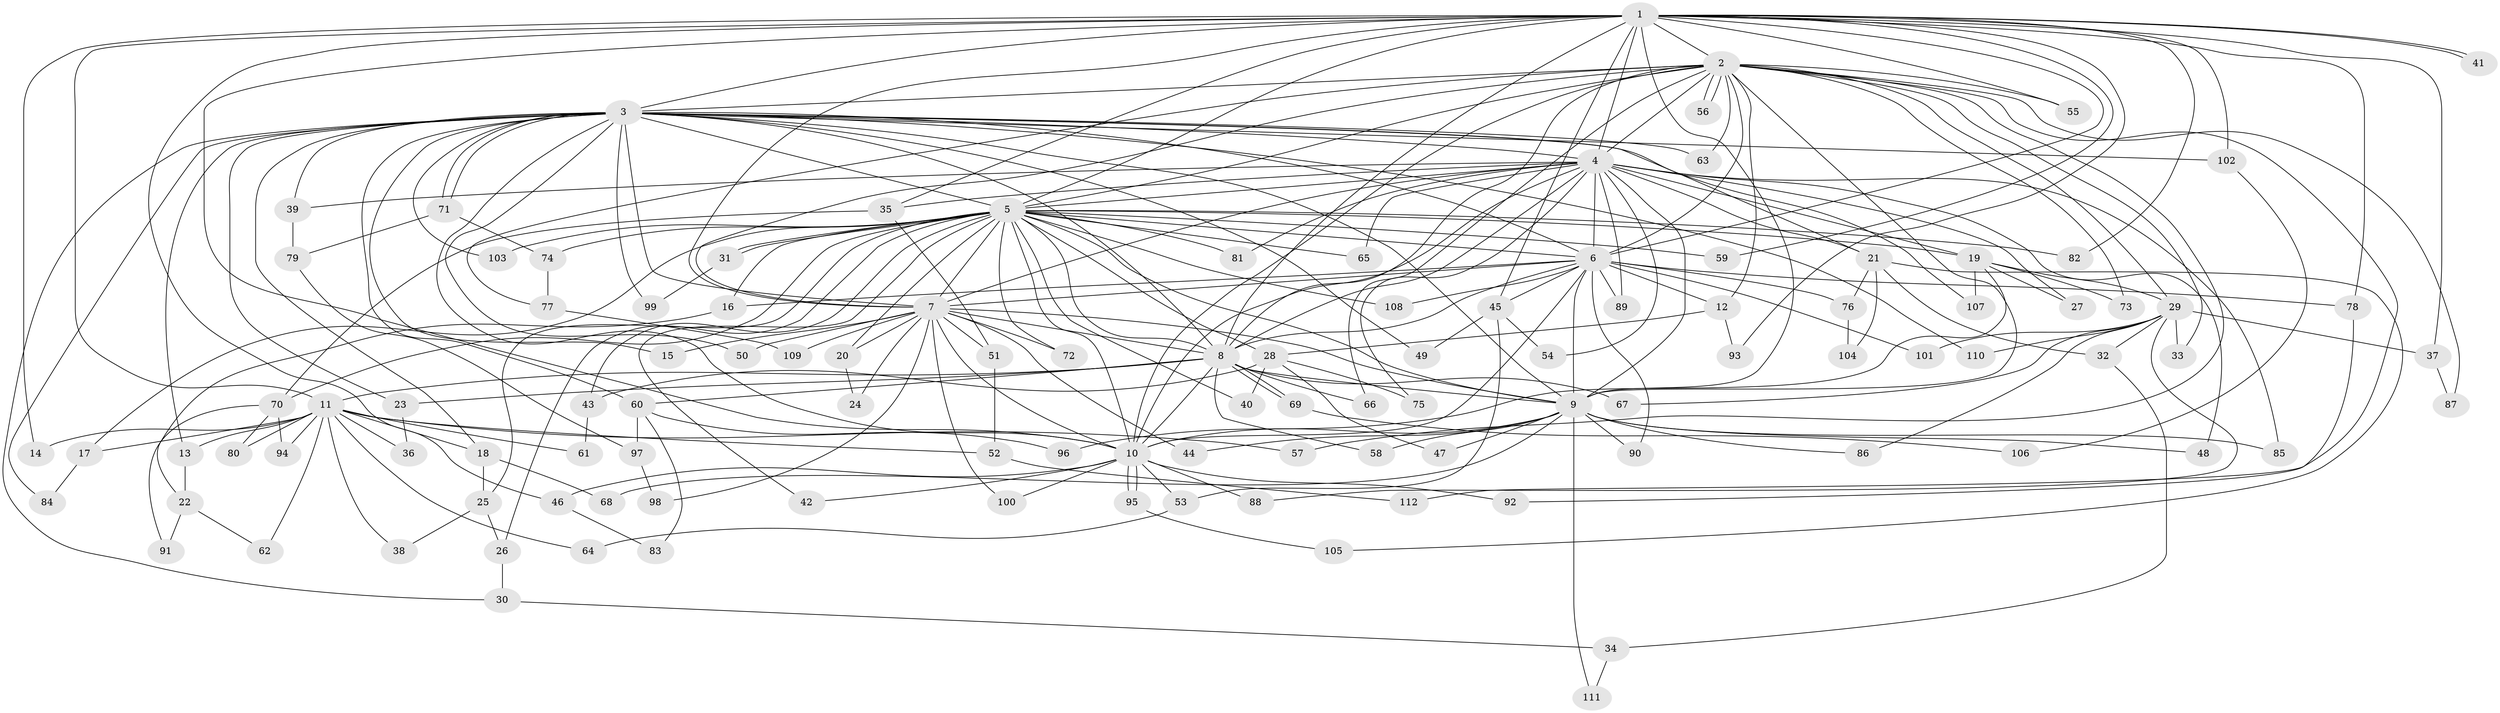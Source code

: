 // Generated by graph-tools (version 1.1) at 2025/13/03/09/25 04:13:40]
// undirected, 112 vertices, 249 edges
graph export_dot {
graph [start="1"]
  node [color=gray90,style=filled];
  1;
  2;
  3;
  4;
  5;
  6;
  7;
  8;
  9;
  10;
  11;
  12;
  13;
  14;
  15;
  16;
  17;
  18;
  19;
  20;
  21;
  22;
  23;
  24;
  25;
  26;
  27;
  28;
  29;
  30;
  31;
  32;
  33;
  34;
  35;
  36;
  37;
  38;
  39;
  40;
  41;
  42;
  43;
  44;
  45;
  46;
  47;
  48;
  49;
  50;
  51;
  52;
  53;
  54;
  55;
  56;
  57;
  58;
  59;
  60;
  61;
  62;
  63;
  64;
  65;
  66;
  67;
  68;
  69;
  70;
  71;
  72;
  73;
  74;
  75;
  76;
  77;
  78;
  79;
  80;
  81;
  82;
  83;
  84;
  85;
  86;
  87;
  88;
  89;
  90;
  91;
  92;
  93;
  94;
  95;
  96;
  97;
  98;
  99;
  100;
  101;
  102;
  103;
  104;
  105;
  106;
  107;
  108;
  109;
  110;
  111;
  112;
  1 -- 2;
  1 -- 3;
  1 -- 4;
  1 -- 5;
  1 -- 6;
  1 -- 7;
  1 -- 8;
  1 -- 9;
  1 -- 10;
  1 -- 11;
  1 -- 14;
  1 -- 35;
  1 -- 37;
  1 -- 41;
  1 -- 41;
  1 -- 45;
  1 -- 46;
  1 -- 55;
  1 -- 59;
  1 -- 78;
  1 -- 82;
  1 -- 93;
  1 -- 102;
  2 -- 3;
  2 -- 4;
  2 -- 5;
  2 -- 6;
  2 -- 7;
  2 -- 8;
  2 -- 9;
  2 -- 10;
  2 -- 12;
  2 -- 29;
  2 -- 33;
  2 -- 55;
  2 -- 56;
  2 -- 56;
  2 -- 57;
  2 -- 63;
  2 -- 66;
  2 -- 73;
  2 -- 77;
  2 -- 87;
  2 -- 112;
  3 -- 4;
  3 -- 5;
  3 -- 6;
  3 -- 7;
  3 -- 8;
  3 -- 9;
  3 -- 10;
  3 -- 13;
  3 -- 15;
  3 -- 18;
  3 -- 21;
  3 -- 23;
  3 -- 30;
  3 -- 39;
  3 -- 49;
  3 -- 50;
  3 -- 60;
  3 -- 63;
  3 -- 71;
  3 -- 71;
  3 -- 84;
  3 -- 99;
  3 -- 102;
  3 -- 103;
  3 -- 107;
  3 -- 110;
  4 -- 5;
  4 -- 6;
  4 -- 7;
  4 -- 8;
  4 -- 9;
  4 -- 10;
  4 -- 19;
  4 -- 21;
  4 -- 27;
  4 -- 35;
  4 -- 39;
  4 -- 48;
  4 -- 54;
  4 -- 65;
  4 -- 75;
  4 -- 81;
  4 -- 85;
  4 -- 89;
  5 -- 6;
  5 -- 7;
  5 -- 8;
  5 -- 9;
  5 -- 10;
  5 -- 16;
  5 -- 17;
  5 -- 19;
  5 -- 20;
  5 -- 25;
  5 -- 26;
  5 -- 28;
  5 -- 31;
  5 -- 31;
  5 -- 40;
  5 -- 42;
  5 -- 43;
  5 -- 59;
  5 -- 65;
  5 -- 70;
  5 -- 72;
  5 -- 74;
  5 -- 81;
  5 -- 82;
  5 -- 103;
  5 -- 108;
  6 -- 7;
  6 -- 8;
  6 -- 9;
  6 -- 10;
  6 -- 12;
  6 -- 16;
  6 -- 45;
  6 -- 76;
  6 -- 78;
  6 -- 89;
  6 -- 90;
  6 -- 101;
  6 -- 108;
  7 -- 8;
  7 -- 9;
  7 -- 10;
  7 -- 15;
  7 -- 20;
  7 -- 24;
  7 -- 44;
  7 -- 50;
  7 -- 51;
  7 -- 72;
  7 -- 98;
  7 -- 100;
  7 -- 109;
  8 -- 9;
  8 -- 10;
  8 -- 11;
  8 -- 23;
  8 -- 58;
  8 -- 60;
  8 -- 66;
  8 -- 67;
  8 -- 69;
  8 -- 69;
  9 -- 10;
  9 -- 44;
  9 -- 47;
  9 -- 48;
  9 -- 58;
  9 -- 68;
  9 -- 85;
  9 -- 86;
  9 -- 90;
  9 -- 111;
  10 -- 42;
  10 -- 46;
  10 -- 53;
  10 -- 88;
  10 -- 92;
  10 -- 95;
  10 -- 95;
  10 -- 100;
  11 -- 13;
  11 -- 14;
  11 -- 17;
  11 -- 18;
  11 -- 36;
  11 -- 38;
  11 -- 52;
  11 -- 57;
  11 -- 61;
  11 -- 62;
  11 -- 64;
  11 -- 80;
  11 -- 94;
  12 -- 28;
  12 -- 93;
  13 -- 22;
  16 -- 22;
  17 -- 84;
  18 -- 25;
  18 -- 68;
  19 -- 27;
  19 -- 29;
  19 -- 73;
  19 -- 96;
  19 -- 107;
  20 -- 24;
  21 -- 32;
  21 -- 76;
  21 -- 104;
  21 -- 105;
  22 -- 62;
  22 -- 91;
  23 -- 36;
  25 -- 26;
  25 -- 38;
  26 -- 30;
  28 -- 40;
  28 -- 43;
  28 -- 47;
  28 -- 75;
  29 -- 32;
  29 -- 33;
  29 -- 37;
  29 -- 67;
  29 -- 86;
  29 -- 88;
  29 -- 101;
  29 -- 110;
  30 -- 34;
  31 -- 99;
  32 -- 34;
  34 -- 111;
  35 -- 51;
  35 -- 70;
  37 -- 87;
  39 -- 79;
  43 -- 61;
  45 -- 49;
  45 -- 53;
  45 -- 54;
  46 -- 83;
  51 -- 52;
  52 -- 112;
  53 -- 64;
  60 -- 83;
  60 -- 96;
  60 -- 97;
  69 -- 106;
  70 -- 80;
  70 -- 91;
  70 -- 94;
  71 -- 74;
  71 -- 79;
  74 -- 77;
  76 -- 104;
  77 -- 109;
  78 -- 92;
  79 -- 97;
  95 -- 105;
  97 -- 98;
  102 -- 106;
}
